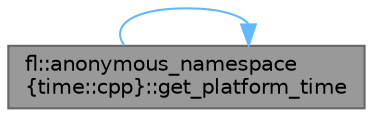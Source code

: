 digraph "fl::anonymous_namespace{time::cpp}::get_platform_time"
{
 // INTERACTIVE_SVG=YES
 // LATEX_PDF_SIZE
  bgcolor="transparent";
  edge [fontname=Helvetica,fontsize=10,labelfontname=Helvetica,labelfontsize=10];
  node [fontname=Helvetica,fontsize=10,shape=box,height=0.2,width=0.4];
  rankdir="LR";
  Node1 [id="Node000001",label="fl::anonymous_namespace\l\{time::cpp\}::get_platform_time",height=0.2,width=0.4,color="gray40", fillcolor="grey60", style="filled", fontcolor="black",tooltip="Get platform-specific time in milliseconds This function contains all platform-specific timing code."];
  Node1 -> Node1 [id="edge1_Node000001_Node000001",color="steelblue1",style="solid",tooltip=" "];
}
